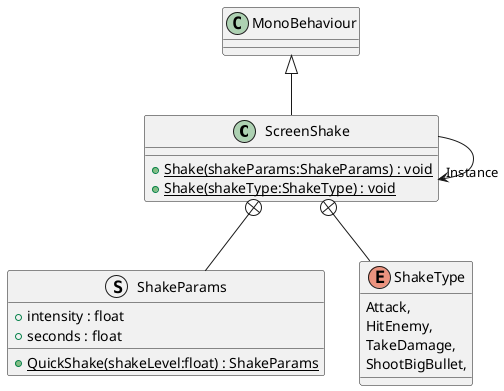@startuml
class ScreenShake {
    + {static} Shake(shakeParams:ShakeParams) : void
    + {static} Shake(shakeType:ShakeType) : void
}
struct ShakeParams {
    + intensity : float
    + seconds : float
    + {static} QuickShake(shakeLevel:float) : ShakeParams
}
enum ShakeType {
    Attack,
    HitEnemy,
    TakeDamage,
    ShootBigBullet,
}
MonoBehaviour <|-- ScreenShake
ScreenShake --> "Instance" ScreenShake
ScreenShake +-- ShakeParams
ScreenShake +-- ShakeType
@enduml
